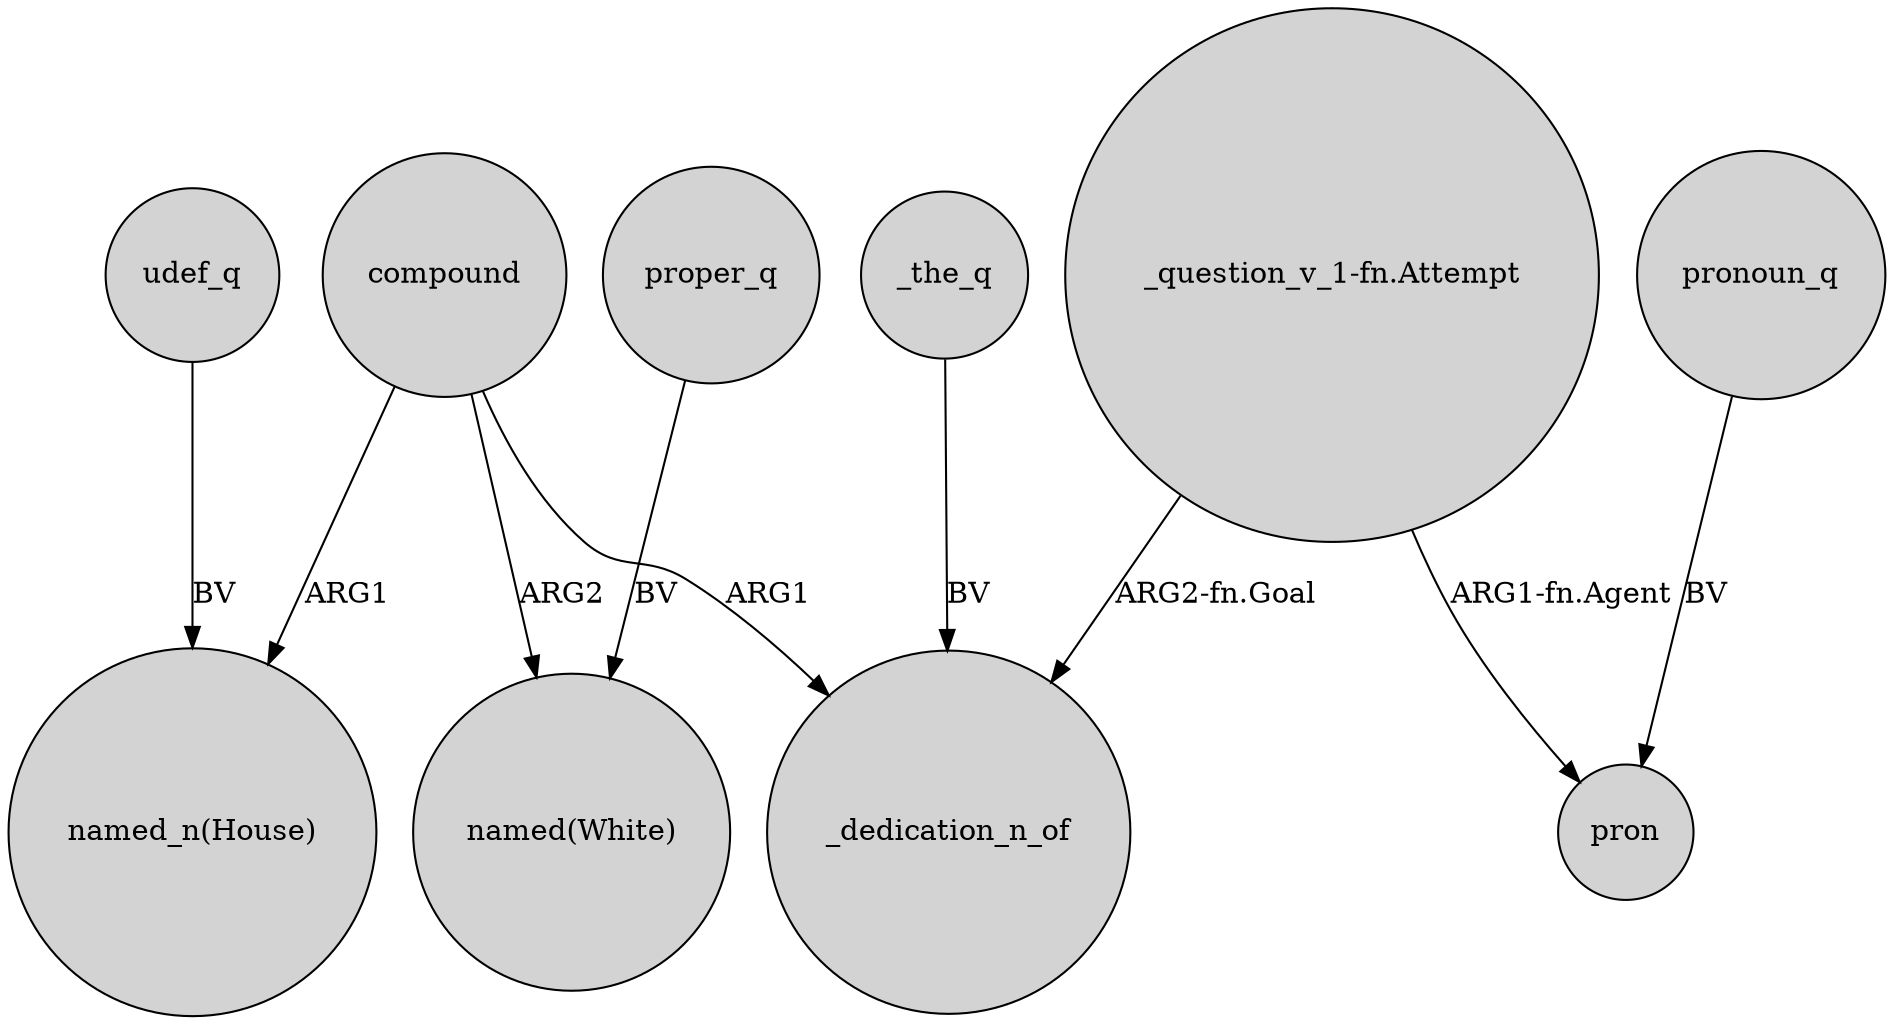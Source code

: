 digraph {
	node [shape=circle style=filled]
	compound -> "named_n(House)" [label=ARG1]
	"_question_v_1-fn.Attempt" -> pron [label="ARG1-fn.Agent"]
	_the_q -> _dedication_n_of [label=BV]
	compound -> "named(White)" [label=ARG2]
	compound -> _dedication_n_of [label=ARG1]
	"_question_v_1-fn.Attempt" -> _dedication_n_of [label="ARG2-fn.Goal"]
	udef_q -> "named_n(House)" [label=BV]
	pronoun_q -> pron [label=BV]
	proper_q -> "named(White)" [label=BV]
}
